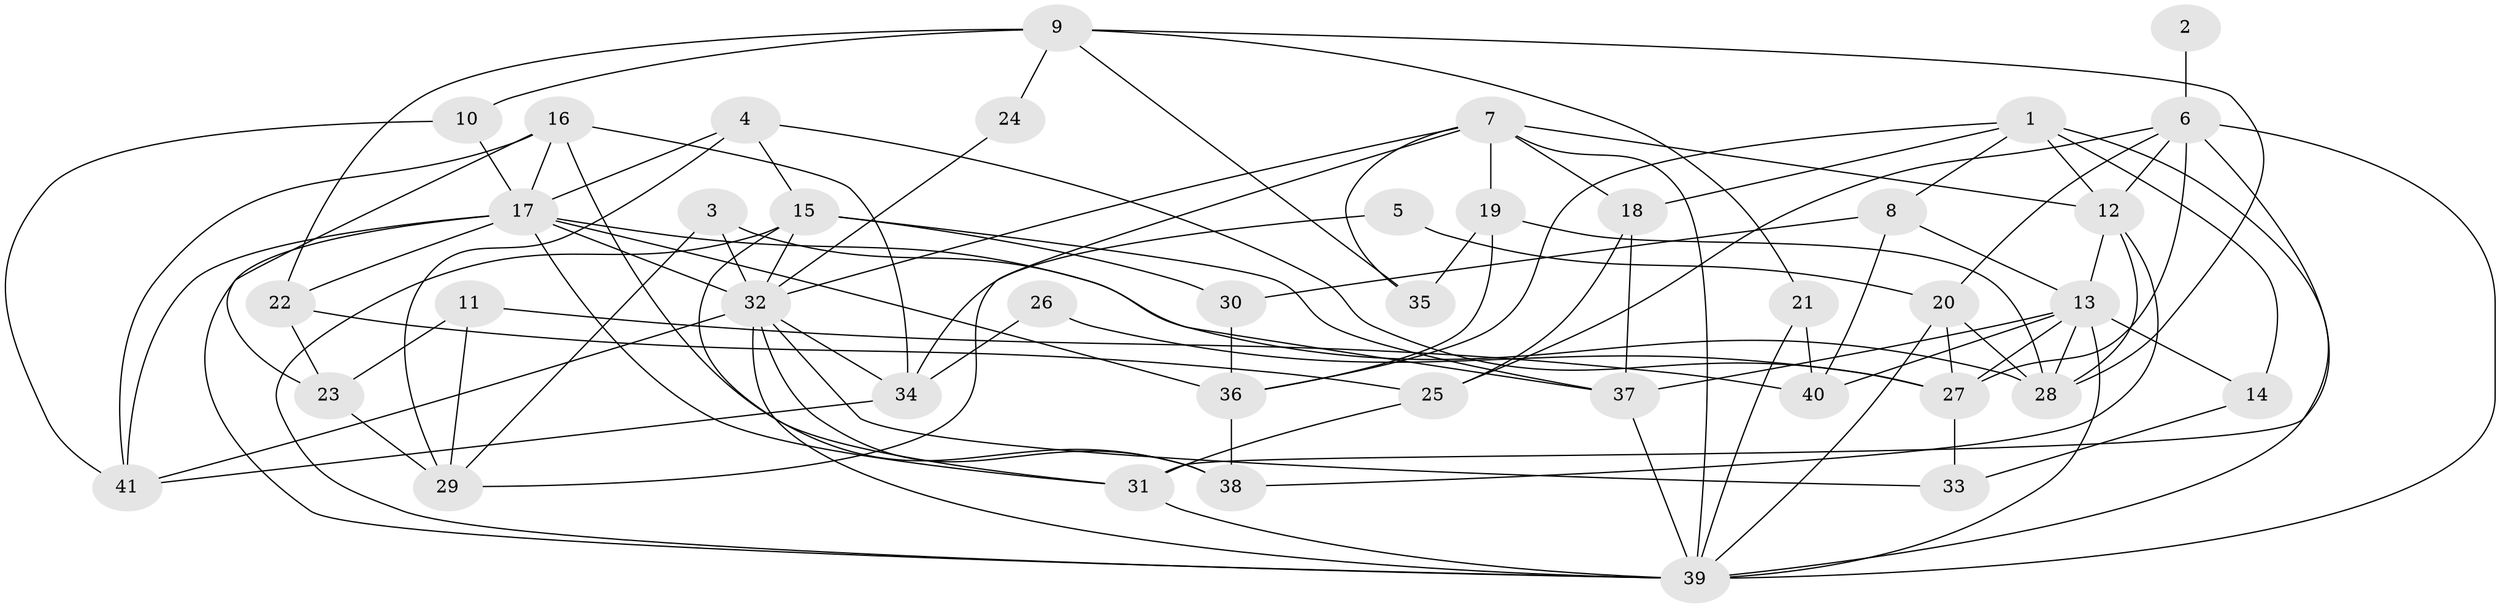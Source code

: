 // original degree distribution, {6: 0.11764705882352941, 5: 0.14705882352941177, 2: 0.11764705882352941, 3: 0.3235294117647059, 4: 0.25, 7: 0.029411764705882353, 10: 0.014705882352941176}
// Generated by graph-tools (version 1.1) at 2025/37/03/04/25 23:37:03]
// undirected, 41 vertices, 98 edges
graph export_dot {
  node [color=gray90,style=filled];
  1;
  2;
  3;
  4;
  5;
  6;
  7;
  8;
  9;
  10;
  11;
  12;
  13;
  14;
  15;
  16;
  17;
  18;
  19;
  20;
  21;
  22;
  23;
  24;
  25;
  26;
  27;
  28;
  29;
  30;
  31;
  32;
  33;
  34;
  35;
  36;
  37;
  38;
  39;
  40;
  41;
  1 -- 8 [weight=1.0];
  1 -- 12 [weight=1.0];
  1 -- 14 [weight=1.0];
  1 -- 18 [weight=1.0];
  1 -- 36 [weight=1.0];
  1 -- 39 [weight=1.0];
  2 -- 6 [weight=2.0];
  3 -- 29 [weight=1.0];
  3 -- 32 [weight=1.0];
  3 -- 37 [weight=1.0];
  4 -- 15 [weight=1.0];
  4 -- 17 [weight=1.0];
  4 -- 27 [weight=1.0];
  4 -- 29 [weight=1.0];
  5 -- 20 [weight=1.0];
  5 -- 34 [weight=1.0];
  6 -- 12 [weight=1.0];
  6 -- 20 [weight=1.0];
  6 -- 25 [weight=1.0];
  6 -- 27 [weight=1.0];
  6 -- 31 [weight=1.0];
  6 -- 39 [weight=1.0];
  7 -- 12 [weight=1.0];
  7 -- 18 [weight=1.0];
  7 -- 19 [weight=1.0];
  7 -- 29 [weight=1.0];
  7 -- 32 [weight=1.0];
  7 -- 35 [weight=1.0];
  7 -- 39 [weight=1.0];
  8 -- 13 [weight=1.0];
  8 -- 30 [weight=1.0];
  8 -- 40 [weight=1.0];
  9 -- 10 [weight=1.0];
  9 -- 21 [weight=1.0];
  9 -- 22 [weight=1.0];
  9 -- 24 [weight=1.0];
  9 -- 28 [weight=1.0];
  9 -- 35 [weight=1.0];
  10 -- 17 [weight=1.0];
  10 -- 41 [weight=1.0];
  11 -- 23 [weight=1.0];
  11 -- 29 [weight=1.0];
  11 -- 40 [weight=1.0];
  12 -- 13 [weight=1.0];
  12 -- 28 [weight=1.0];
  12 -- 38 [weight=1.0];
  13 -- 14 [weight=1.0];
  13 -- 27 [weight=1.0];
  13 -- 28 [weight=1.0];
  13 -- 37 [weight=1.0];
  13 -- 39 [weight=1.0];
  13 -- 40 [weight=1.0];
  14 -- 33 [weight=1.0];
  15 -- 30 [weight=1.0];
  15 -- 31 [weight=1.0];
  15 -- 32 [weight=1.0];
  15 -- 37 [weight=1.0];
  15 -- 39 [weight=1.0];
  16 -- 17 [weight=1.0];
  16 -- 23 [weight=1.0];
  16 -- 34 [weight=1.0];
  16 -- 38 [weight=1.0];
  16 -- 41 [weight=1.0];
  17 -- 22 [weight=1.0];
  17 -- 28 [weight=1.0];
  17 -- 31 [weight=1.0];
  17 -- 32 [weight=1.0];
  17 -- 36 [weight=2.0];
  17 -- 39 [weight=1.0];
  17 -- 41 [weight=1.0];
  18 -- 25 [weight=1.0];
  18 -- 37 [weight=1.0];
  19 -- 28 [weight=2.0];
  19 -- 35 [weight=1.0];
  19 -- 36 [weight=1.0];
  20 -- 27 [weight=1.0];
  20 -- 28 [weight=2.0];
  20 -- 39 [weight=1.0];
  21 -- 39 [weight=1.0];
  21 -- 40 [weight=1.0];
  22 -- 23 [weight=1.0];
  22 -- 25 [weight=1.0];
  23 -- 29 [weight=1.0];
  24 -- 32 [weight=1.0];
  25 -- 31 [weight=1.0];
  26 -- 27 [weight=1.0];
  26 -- 34 [weight=1.0];
  27 -- 33 [weight=1.0];
  30 -- 36 [weight=1.0];
  31 -- 39 [weight=1.0];
  32 -- 33 [weight=3.0];
  32 -- 34 [weight=2.0];
  32 -- 38 [weight=1.0];
  32 -- 39 [weight=1.0];
  32 -- 41 [weight=2.0];
  34 -- 41 [weight=1.0];
  36 -- 38 [weight=2.0];
  37 -- 39 [weight=1.0];
}
